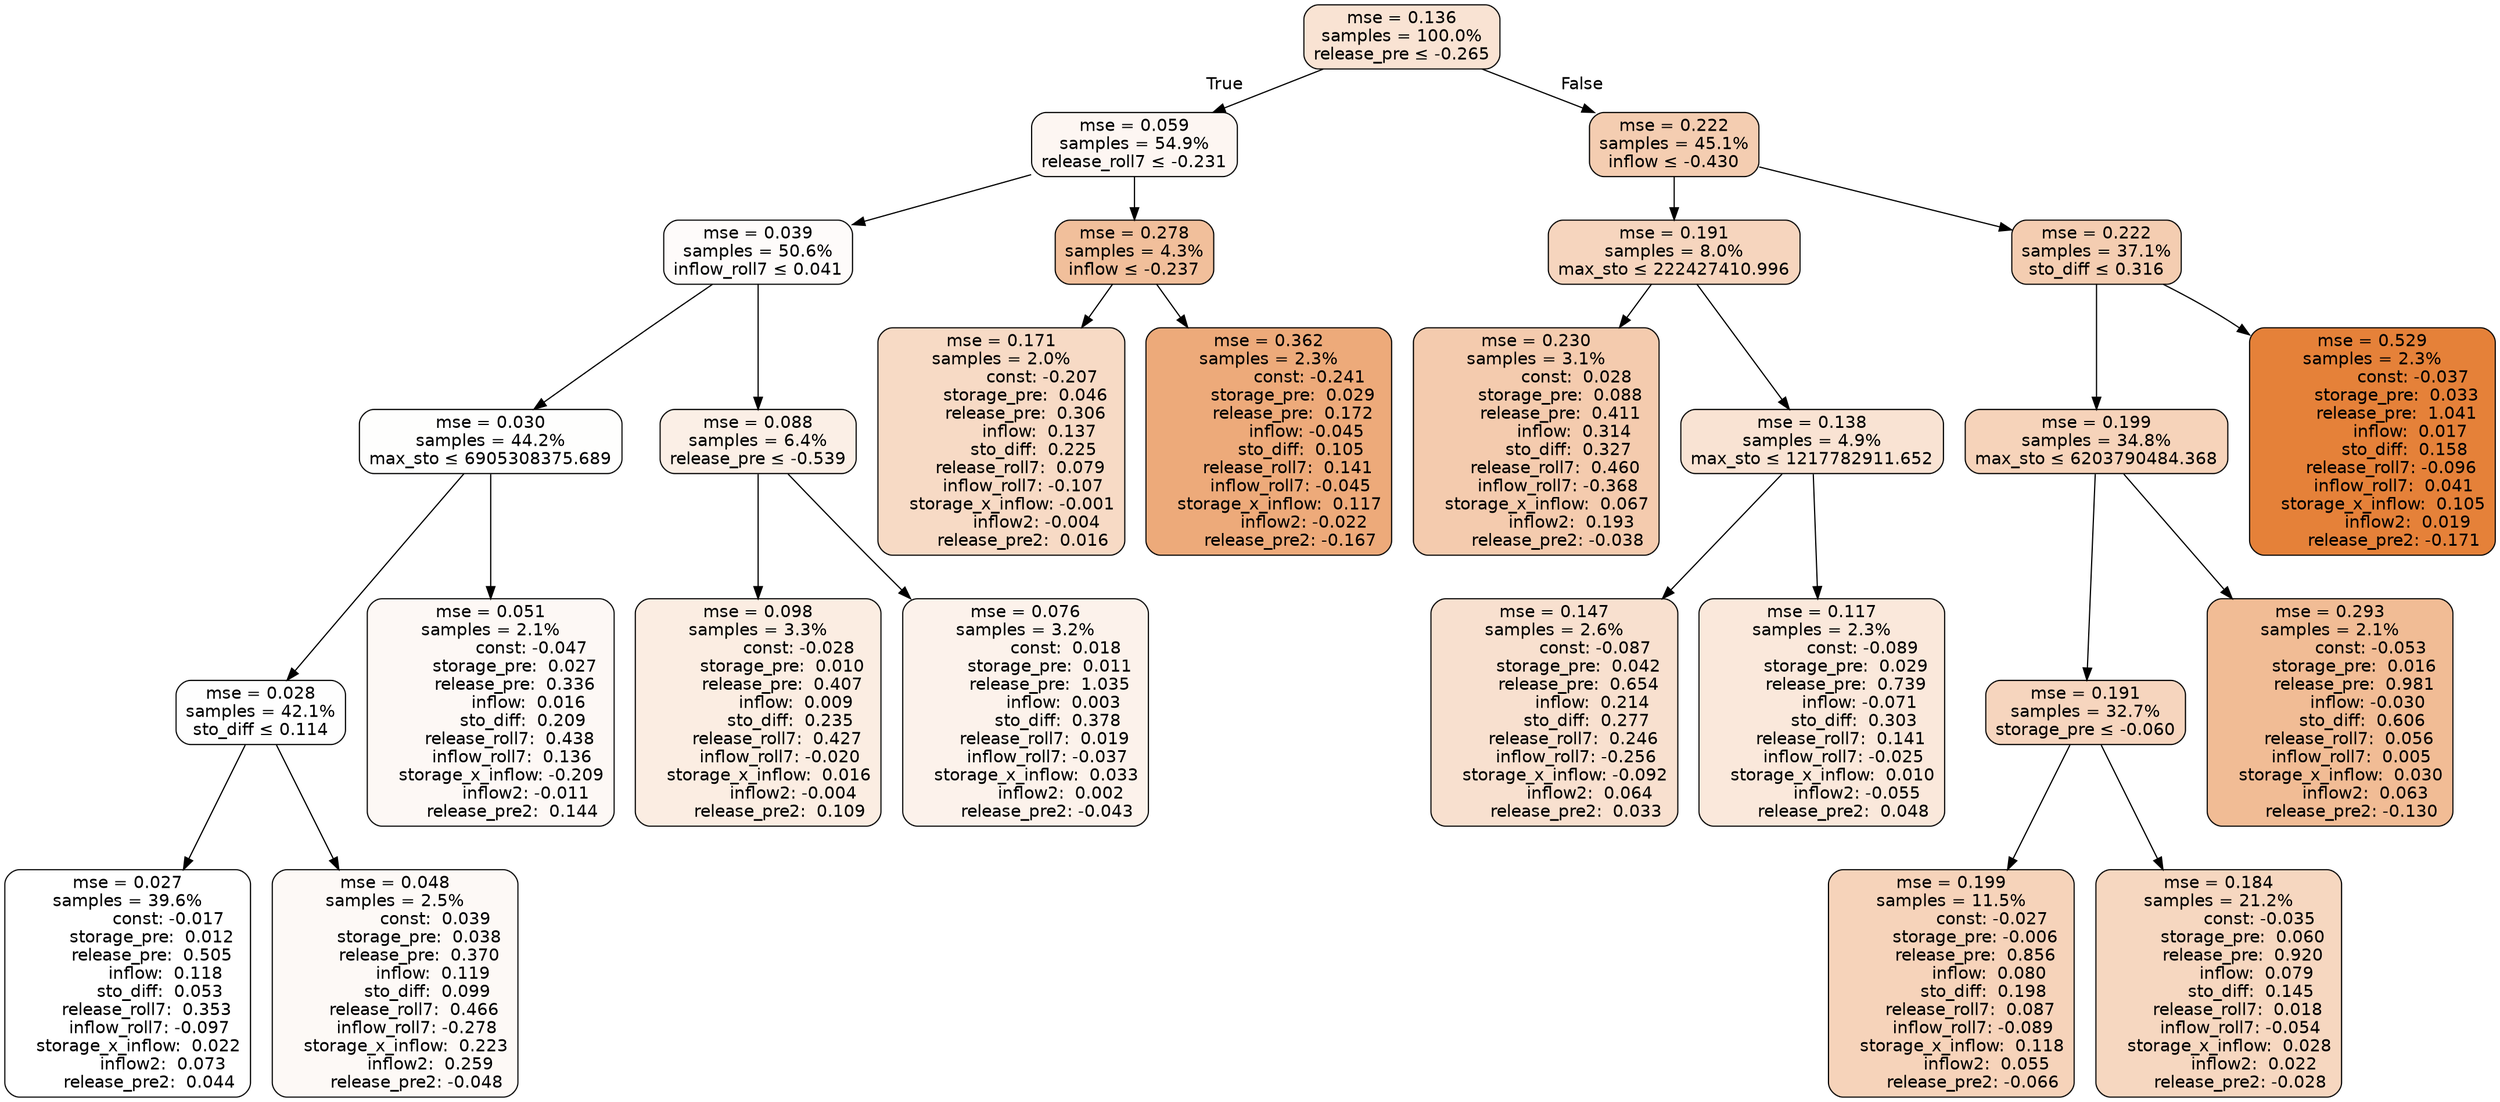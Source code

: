 digraph tree {
bgcolor="transparent"
node [shape=rectangle, style="filled, rounded", color="black", fontname=helvetica] ;
edge [fontname=helvetica] ;
	"0" [label="mse = 0.136
samples = 100.0%
release_pre &le; -0.265", fillcolor="#f9e3d3"]
	"1" [label="mse = 0.059
samples = 54.9%
release_roll7 &le; -0.231", fillcolor="#fdf6f2"]
	"2" [label="mse = 0.039
samples = 50.6%
inflow_roll7 &le; 0.041", fillcolor="#fefbfa"]
	"3" [label="mse = 0.030
samples = 44.2%
max_sto &le; 6905308375.689", fillcolor="#fefefd"]
	"4" [label="mse = 0.028
samples = 42.1%
sto_diff &le; 0.114", fillcolor="#fefefe"]
	"5" [label="mse = 0.027
samples = 39.6%
               const: -0.017
         storage_pre:  0.012
         release_pre:  0.505
              inflow:  0.118
            sto_diff:  0.053
       release_roll7:  0.353
        inflow_roll7: -0.097
    storage_x_inflow:  0.022
             inflow2:  0.073
        release_pre2:  0.044", fillcolor="#ffffff"]
	"6" [label="mse = 0.048
samples = 2.5%
               const:  0.039
         storage_pre:  0.038
         release_pre:  0.370
              inflow:  0.119
            sto_diff:  0.099
       release_roll7:  0.466
        inflow_roll7: -0.278
    storage_x_inflow:  0.223
             inflow2:  0.259
        release_pre2: -0.048", fillcolor="#fdf9f6"]
	"7" [label="mse = 0.051
samples = 2.1%
               const: -0.047
         storage_pre:  0.027
         release_pre:  0.336
              inflow:  0.016
            sto_diff:  0.209
       release_roll7:  0.438
        inflow_roll7:  0.136
    storage_x_inflow: -0.209
             inflow2: -0.011
        release_pre2:  0.144", fillcolor="#fdf8f5"]
	"8" [label="mse = 0.088
samples = 6.4%
release_pre &le; -0.539", fillcolor="#fbefe6"]
	"9" [label="mse = 0.098
samples = 3.3%
               const: -0.028
         storage_pre:  0.010
         release_pre:  0.407
              inflow:  0.009
            sto_diff:  0.235
       release_roll7:  0.427
        inflow_roll7: -0.020
    storage_x_inflow:  0.016
             inflow2: -0.004
        release_pre2:  0.109", fillcolor="#fbede2"]
	"10" [label="mse = 0.076
samples = 3.2%
               const:  0.018
         storage_pre:  0.011
         release_pre:  1.035
              inflow:  0.003
            sto_diff:  0.378
       release_roll7:  0.019
        inflow_roll7: -0.037
    storage_x_inflow:  0.033
             inflow2:  0.002
        release_pre2: -0.043", fillcolor="#fcf2eb"]
	"11" [label="mse = 0.278
samples = 4.3%
inflow &le; -0.237", fillcolor="#f1bf9b"]
	"12" [label="mse = 0.171
samples = 2.0%
               const: -0.207
         storage_pre:  0.046
         release_pre:  0.306
              inflow:  0.137
            sto_diff:  0.225
       release_roll7:  0.079
        inflow_roll7: -0.107
    storage_x_inflow: -0.001
             inflow2: -0.004
        release_pre2:  0.016", fillcolor="#f7dac5"]
	"13" [label="mse = 0.362
samples = 2.3%
               const: -0.241
         storage_pre:  0.029
         release_pre:  0.172
              inflow: -0.045
            sto_diff:  0.105
       release_roll7:  0.141
        inflow_roll7: -0.045
    storage_x_inflow:  0.117
             inflow2: -0.022
        release_pre2: -0.167", fillcolor="#edaa7a"]
	"14" [label="mse = 0.222
samples = 45.1%
inflow &le; -0.430", fillcolor="#f4cdb1"]
	"15" [label="mse = 0.191
samples = 8.0%
max_sto &le; 222427410.996", fillcolor="#f6d5be"]
	"16" [label="mse = 0.230
samples = 3.1%
               const:  0.028
         storage_pre:  0.088
         release_pre:  0.411
              inflow:  0.314
            sto_diff:  0.327
       release_roll7:  0.460
        inflow_roll7: -0.368
    storage_x_inflow:  0.067
             inflow2:  0.193
        release_pre2: -0.038", fillcolor="#f4cbae"]
	"17" [label="mse = 0.138
samples = 4.9%
max_sto &le; 1217782911.652", fillcolor="#f9e3d3"]
	"18" [label="mse = 0.147
samples = 2.6%
               const: -0.087
         storage_pre:  0.042
         release_pre:  0.654
              inflow:  0.214
            sto_diff:  0.277
       release_roll7:  0.246
        inflow_roll7: -0.256
    storage_x_inflow: -0.092
             inflow2:  0.064
        release_pre2:  0.033", fillcolor="#f8e0cf"]
	"19" [label="mse = 0.117
samples = 2.3%
               const: -0.089
         storage_pre:  0.029
         release_pre:  0.739
              inflow: -0.071
            sto_diff:  0.303
       release_roll7:  0.141
        inflow_roll7: -0.025
    storage_x_inflow:  0.010
             inflow2: -0.055
        release_pre2:  0.048", fillcolor="#fae8db"]
	"20" [label="mse = 0.222
samples = 37.1%
sto_diff &le; 0.316", fillcolor="#f4cdb1"]
	"21" [label="mse = 0.199
samples = 34.8%
max_sto &le; 6203790484.368", fillcolor="#f6d3ba"]
	"22" [label="mse = 0.191
samples = 32.7%
storage_pre &le; -0.060", fillcolor="#f6d5be"]
	"23" [label="mse = 0.199
samples = 11.5%
               const: -0.027
         storage_pre: -0.006
         release_pre:  0.856
              inflow:  0.080
            sto_diff:  0.198
       release_roll7:  0.087
        inflow_roll7: -0.089
    storage_x_inflow:  0.118
             inflow2:  0.055
        release_pre2: -0.066", fillcolor="#f6d3ba"]
	"24" [label="mse = 0.184
samples = 21.2%
               const: -0.035
         storage_pre:  0.060
         release_pre:  0.920
              inflow:  0.079
            sto_diff:  0.145
       release_roll7:  0.018
        inflow_roll7: -0.054
    storage_x_inflow:  0.028
             inflow2:  0.022
        release_pre2: -0.028", fillcolor="#f6d7c0"]
	"25" [label="mse = 0.293
samples = 2.1%
               const: -0.053
         storage_pre:  0.016
         release_pre:  0.981
              inflow: -0.030
            sto_diff:  0.606
       release_roll7:  0.056
        inflow_roll7:  0.005
    storage_x_inflow:  0.030
             inflow2:  0.063
        release_pre2: -0.130", fillcolor="#f1bc95"]
	"26" [label="mse = 0.529
samples = 2.3%
               const: -0.037
         storage_pre:  0.033
         release_pre:  1.041
              inflow:  0.017
            sto_diff:  0.158
       release_roll7: -0.096
        inflow_roll7:  0.041
    storage_x_inflow:  0.105
             inflow2:  0.019
        release_pre2: -0.171", fillcolor="#e58139"]

	"0" -> "1" [labeldistance=2.5, labelangle=45, headlabel="True"]
	"1" -> "2"
	"2" -> "3"
	"3" -> "4"
	"4" -> "5"
	"4" -> "6"
	"3" -> "7"
	"2" -> "8"
	"8" -> "9"
	"8" -> "10"
	"1" -> "11"
	"11" -> "12"
	"11" -> "13"
	"0" -> "14" [labeldistance=2.5, labelangle=-45, headlabel="False"]
	"14" -> "15"
	"15" -> "16"
	"15" -> "17"
	"17" -> "18"
	"17" -> "19"
	"14" -> "20"
	"20" -> "21"
	"21" -> "22"
	"22" -> "23"
	"22" -> "24"
	"21" -> "25"
	"20" -> "26"
}
